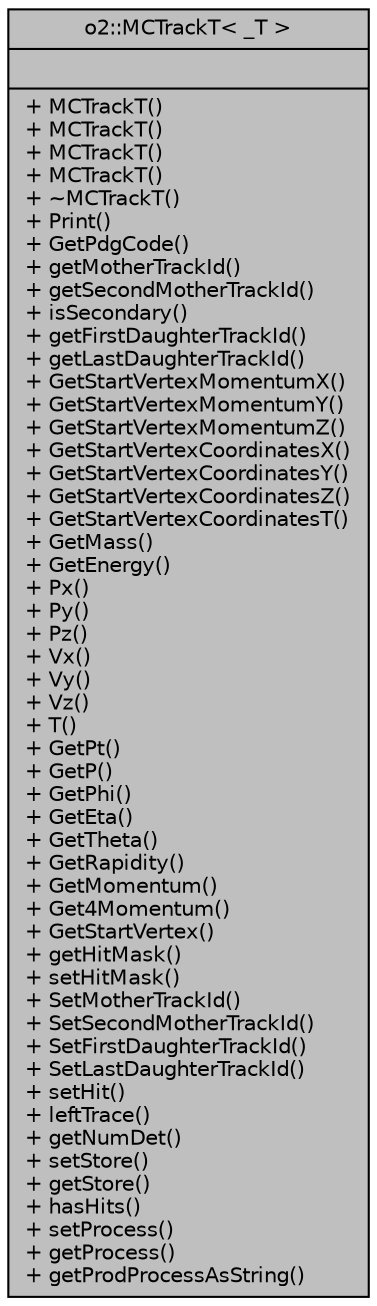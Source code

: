 digraph "o2::MCTrackT&lt; _T &gt;"
{
 // INTERACTIVE_SVG=YES
  bgcolor="transparent";
  edge [fontname="Helvetica",fontsize="10",labelfontname="Helvetica",labelfontsize="10"];
  node [fontname="Helvetica",fontsize="10",shape=record];
  Node1 [label="{o2::MCTrackT\< _T \>\n||+ MCTrackT()\l+ MCTrackT()\l+ MCTrackT()\l+ MCTrackT()\l+ ~MCTrackT()\l+ Print()\l+ GetPdgCode()\l+ getMotherTrackId()\l+ getSecondMotherTrackId()\l+ isSecondary()\l+ getFirstDaughterTrackId()\l+ getLastDaughterTrackId()\l+ GetStartVertexMomentumX()\l+ GetStartVertexMomentumY()\l+ GetStartVertexMomentumZ()\l+ GetStartVertexCoordinatesX()\l+ GetStartVertexCoordinatesY()\l+ GetStartVertexCoordinatesZ()\l+ GetStartVertexCoordinatesT()\l+ GetMass()\l+ GetEnergy()\l+ Px()\l+ Py()\l+ Pz()\l+ Vx()\l+ Vy()\l+ Vz()\l+ T()\l+ GetPt()\l+ GetP()\l+ GetPhi()\l+ GetEta()\l+ GetTheta()\l+ GetRapidity()\l+ GetMomentum()\l+ Get4Momentum()\l+ GetStartVertex()\l+ getHitMask()\l+ setHitMask()\l+ SetMotherTrackId()\l+ SetSecondMotherTrackId()\l+ SetFirstDaughterTrackId()\l+ SetLastDaughterTrackId()\l+ setHit()\l+ leftTrace()\l+ getNumDet()\l+ setStore()\l+ getStore()\l+ hasHits()\l+ setProcess()\l+ getProcess()\l+ getProdProcessAsString()\l}",height=0.2,width=0.4,color="black", fillcolor="grey75", style="filled", fontcolor="black"];
}
